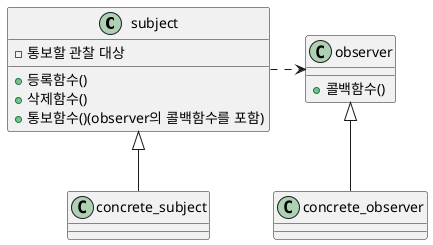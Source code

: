 @startuml "observer pattern"
class subject{
- 통보할 관찰 대상
+ 등록함수()
+ 삭제함수()
+ 통보함수()(observer의 콜백함수를 포함)
}
class observer{
    +콜백함수()
}
subject .right.> observer

concrete_subject -up-|> subject
concrete_observer -up-|> observer

@enduml

